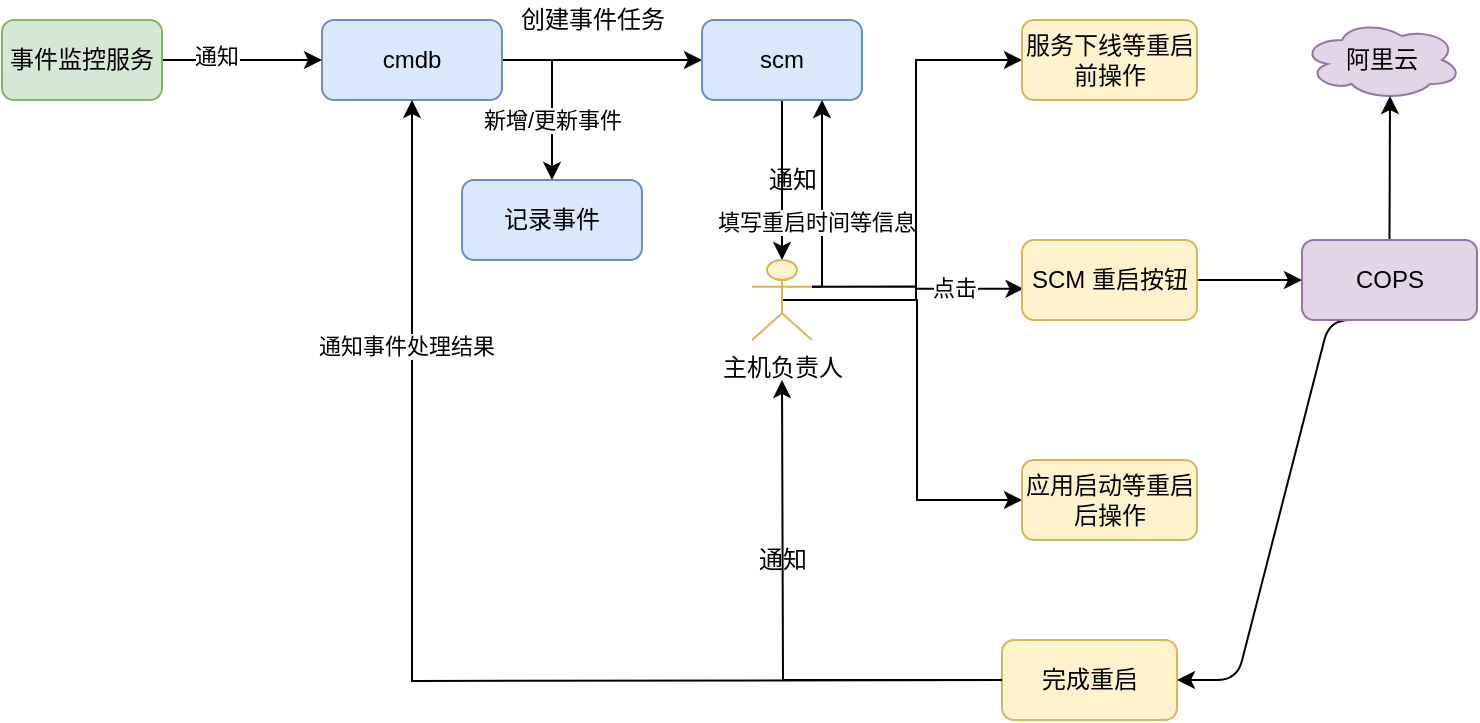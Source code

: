 <mxfile version="14.2.9" type="github"><diagram id="i3r9SRX2nsmY7t9XxCH-" name="Page-1"><mxGraphModel dx="886" dy="464" grid="1" gridSize="10" guides="1" tooltips="1" connect="1" arrows="1" fold="1" page="1" pageScale="1" pageWidth="827" pageHeight="1169" math="0" shadow="0"><root><mxCell id="0"/><mxCell id="1" parent="0"/><mxCell id="5iP_pvDfPiyhX8K3JkT0-7" style="edgeStyle=orthogonalEdgeStyle;rounded=0;orthogonalLoop=1;jettySize=auto;html=1;exitX=1;exitY=0.5;exitDx=0;exitDy=0;entryX=0;entryY=0.5;entryDx=0;entryDy=0;" parent="1" source="5iP_pvDfPiyhX8K3JkT0-1" target="5iP_pvDfPiyhX8K3JkT0-6" edge="1"><mxGeometry relative="1" as="geometry"/></mxCell><mxCell id="5iP_pvDfPiyhX8K3JkT0-44" style="edgeStyle=orthogonalEdgeStyle;rounded=0;orthogonalLoop=1;jettySize=auto;html=1;exitX=1;exitY=0.5;exitDx=0;exitDy=0;entryX=0.5;entryY=0;entryDx=0;entryDy=0;" parent="1" source="5iP_pvDfPiyhX8K3JkT0-1" target="5iP_pvDfPiyhX8K3JkT0-4" edge="1"><mxGeometry relative="1" as="geometry"/></mxCell><mxCell id="5iP_pvDfPiyhX8K3JkT0-47" value="新增/更新事件" style="edgeLabel;html=1;align=center;verticalAlign=middle;resizable=0;points=[];" parent="5iP_pvDfPiyhX8K3JkT0-44" vertex="1" connectable="0"><mxGeometry x="0.085" y="1" relative="1" as="geometry"><mxPoint x="-1.02" y="8.83" as="offset"/></mxGeometry></mxCell><mxCell id="5iP_pvDfPiyhX8K3JkT0-1" value="cmdb" style="rounded=1;whiteSpace=wrap;html=1;fillColor=#dae8fc;strokeColor=#6c8ebf;" parent="1" vertex="1"><mxGeometry x="200" y="180" width="90" height="40" as="geometry"/></mxCell><mxCell id="5iP_pvDfPiyhX8K3JkT0-3" style="edgeStyle=orthogonalEdgeStyle;rounded=0;orthogonalLoop=1;jettySize=auto;html=1;exitX=1;exitY=0.5;exitDx=0;exitDy=0;entryX=0;entryY=0.5;entryDx=0;entryDy=0;" parent="1" source="5iP_pvDfPiyhX8K3JkT0-2" target="5iP_pvDfPiyhX8K3JkT0-1" edge="1"><mxGeometry relative="1" as="geometry"><Array as="points"><mxPoint x="170" y="200"/><mxPoint x="170" y="200"/></Array></mxGeometry></mxCell><mxCell id="5iP_pvDfPiyhX8K3JkT0-9" value="通知" style="edgeLabel;html=1;align=center;verticalAlign=middle;resizable=0;points=[];" parent="5iP_pvDfPiyhX8K3JkT0-3" vertex="1" connectable="0"><mxGeometry x="-0.328" y="2" relative="1" as="geometry"><mxPoint as="offset"/></mxGeometry></mxCell><mxCell id="5iP_pvDfPiyhX8K3JkT0-2" value="事件监控服务" style="rounded=1;whiteSpace=wrap;html=1;fillColor=#d5e8d4;strokeColor=#82b366;" parent="1" vertex="1"><mxGeometry x="40" y="180" width="80" height="40" as="geometry"/></mxCell><mxCell id="5iP_pvDfPiyhX8K3JkT0-4" value="记录事件" style="rounded=1;whiteSpace=wrap;html=1;fillColor=#dae8fc;strokeColor=#6c8ebf;" parent="1" vertex="1"><mxGeometry x="270" y="260" width="90" height="40" as="geometry"/></mxCell><mxCell id="5iP_pvDfPiyhX8K3JkT0-11" style="edgeStyle=orthogonalEdgeStyle;rounded=0;orthogonalLoop=1;jettySize=auto;html=1;exitX=0.5;exitY=1;exitDx=0;exitDy=0;entryX=0.5;entryY=0;entryDx=0;entryDy=0;entryPerimeter=0;" parent="1" source="5iP_pvDfPiyhX8K3JkT0-6" target="5iP_pvDfPiyhX8K3JkT0-10" edge="1"><mxGeometry relative="1" as="geometry"><Array as="points"><mxPoint x="430" y="250"/><mxPoint x="430" y="250"/></Array></mxGeometry></mxCell><mxCell id="5iP_pvDfPiyhX8K3JkT0-6" value="scm" style="rounded=1;whiteSpace=wrap;html=1;fillColor=#dae8fc;strokeColor=#6c8ebf;" parent="1" vertex="1"><mxGeometry x="390" y="180" width="80" height="40" as="geometry"/></mxCell><mxCell id="5iP_pvDfPiyhX8K3JkT0-8" value="创建事件任务" style="text;html=1;align=center;verticalAlign=middle;resizable=0;points=[];autosize=1;" parent="1" vertex="1"><mxGeometry x="290" y="170" width="90" height="20" as="geometry"/></mxCell><mxCell id="5iP_pvDfPiyhX8K3JkT0-16" style="edgeStyle=orthogonalEdgeStyle;rounded=0;orthogonalLoop=1;jettySize=auto;html=1;exitX=1;exitY=0.333;exitDx=0;exitDy=0;exitPerimeter=0;entryX=0.75;entryY=1;entryDx=0;entryDy=0;" parent="1" source="5iP_pvDfPiyhX8K3JkT0-10" target="5iP_pvDfPiyhX8K3JkT0-6" edge="1"><mxGeometry relative="1" as="geometry"><mxPoint x="460" y="230" as="targetPoint"/><Array as="points"><mxPoint x="450" y="313"/></Array></mxGeometry></mxCell><mxCell id="5iP_pvDfPiyhX8K3JkT0-17" value="填写重启时间等信息" style="edgeLabel;html=1;align=center;verticalAlign=middle;resizable=0;points=[];" parent="5iP_pvDfPiyhX8K3JkT0-16" vertex="1" connectable="0"><mxGeometry x="-0.222" y="3" relative="1" as="geometry"><mxPoint as="offset"/></mxGeometry></mxCell><mxCell id="9OJKsBajb5OIBnNSfma5-2" style="edgeStyle=orthogonalEdgeStyle;rounded=0;orthogonalLoop=1;jettySize=auto;html=1;entryX=0;entryY=0.5;entryDx=0;entryDy=0;" edge="1" parent="1" source="5iP_pvDfPiyhX8K3JkT0-10" target="9OJKsBajb5OIBnNSfma5-1"><mxGeometry relative="1" as="geometry"><Array as="points"><mxPoint x="497" y="320"/><mxPoint x="497" y="200"/></Array></mxGeometry></mxCell><mxCell id="9OJKsBajb5OIBnNSfma5-5" style="edgeStyle=orthogonalEdgeStyle;rounded=0;orthogonalLoop=1;jettySize=auto;html=1;exitX=1;exitY=0.333;exitDx=0;exitDy=0;exitPerimeter=0;entryX=0.009;entryY=0.61;entryDx=0;entryDy=0;entryPerimeter=0;" edge="1" parent="1" source="5iP_pvDfPiyhX8K3JkT0-10" target="9OJKsBajb5OIBnNSfma5-4"><mxGeometry relative="1" as="geometry"><Array as="points"><mxPoint x="497" y="313"/><mxPoint x="497" y="314"/></Array></mxGeometry></mxCell><mxCell id="9OJKsBajb5OIBnNSfma5-6" value="点击" style="edgeLabel;html=1;align=center;verticalAlign=middle;resizable=0;points=[];" vertex="1" connectable="0" parent="9OJKsBajb5OIBnNSfma5-5"><mxGeometry x="0.35" y="1" relative="1" as="geometry"><mxPoint as="offset"/></mxGeometry></mxCell><mxCell id="9OJKsBajb5OIBnNSfma5-10" style="edgeStyle=orthogonalEdgeStyle;rounded=0;orthogonalLoop=1;jettySize=auto;html=1;exitX=0.5;exitY=0.5;exitDx=0;exitDy=0;exitPerimeter=0;entryX=0;entryY=0.5;entryDx=0;entryDy=0;" edge="1" parent="1" source="5iP_pvDfPiyhX8K3JkT0-10" target="9OJKsBajb5OIBnNSfma5-3"><mxGeometry relative="1" as="geometry"/></mxCell><mxCell id="5iP_pvDfPiyhX8K3JkT0-10" value="主机负责人" style="shape=umlActor;verticalLabelPosition=bottom;verticalAlign=top;html=1;outlineConnect=0;fillColor=#fff2cc;strokeColor=#d6b656;" parent="1" vertex="1"><mxGeometry x="415" y="300" width="30" height="40" as="geometry"/></mxCell><mxCell id="5iP_pvDfPiyhX8K3JkT0-12" value="通知" style="text;html=1;align=center;verticalAlign=middle;resizable=0;points=[];autosize=1;" parent="1" vertex="1"><mxGeometry x="415" y="250" width="40" height="20" as="geometry"/></mxCell><mxCell id="5iP_pvDfPiyhX8K3JkT0-29" style="edgeStyle=orthogonalEdgeStyle;rounded=0;orthogonalLoop=1;jettySize=auto;html=1;exitX=1;exitY=0.5;exitDx=0;exitDy=0;entryX=1;entryY=0.5;entryDx=0;entryDy=0;" parent="1" edge="1"><mxGeometry relative="1" as="geometry"><mxPoint x="727.5" y="400" as="sourcePoint"/><mxPoint x="727.5" y="400" as="targetPoint"/></mxGeometry></mxCell><mxCell id="5iP_pvDfPiyhX8K3JkT0-27" value="阿里云" style="ellipse;shape=cloud;whiteSpace=wrap;html=1;fillColor=#e1d5e7;strokeColor=#9673a6;" parent="1" vertex="1"><mxGeometry x="690" y="180" width="80" height="40" as="geometry"/></mxCell><mxCell id="5iP_pvDfPiyhX8K3JkT0-39" style="edgeStyle=orthogonalEdgeStyle;rounded=0;orthogonalLoop=1;jettySize=auto;html=1;exitX=0;exitY=0.5;exitDx=0;exitDy=0;" parent="1" source="5iP_pvDfPiyhX8K3JkT0-32" edge="1"><mxGeometry relative="1" as="geometry"><mxPoint x="430" y="360" as="targetPoint"/></mxGeometry></mxCell><mxCell id="5iP_pvDfPiyhX8K3JkT0-32" value="完成重启" style="rounded=1;whiteSpace=wrap;html=1;fillColor=#fff2cc;strokeColor=#d6b656;" parent="1" vertex="1"><mxGeometry x="540" y="490" width="87.5" height="40" as="geometry"/></mxCell><mxCell id="5iP_pvDfPiyhX8K3JkT0-40" value="通知" style="text;html=1;align=center;verticalAlign=middle;resizable=0;points=[];autosize=1;" parent="1" vertex="1"><mxGeometry x="410" y="440" width="40" height="20" as="geometry"/></mxCell><mxCell id="5iP_pvDfPiyhX8K3JkT0-43" style="edgeStyle=orthogonalEdgeStyle;rounded=0;orthogonalLoop=1;jettySize=auto;html=1;exitX=0.5;exitY=1;exitDx=0;exitDy=0;" parent="1" source="5iP_pvDfPiyhX8K3JkT0-4" target="5iP_pvDfPiyhX8K3JkT0-4" edge="1"><mxGeometry relative="1" as="geometry"/></mxCell><mxCell id="5iP_pvDfPiyhX8K3JkT0-45" style="edgeStyle=orthogonalEdgeStyle;rounded=0;orthogonalLoop=1;jettySize=auto;html=1;entryX=0.5;entryY=1;entryDx=0;entryDy=0;" parent="1" target="5iP_pvDfPiyhX8K3JkT0-1" edge="1"><mxGeometry relative="1" as="geometry"><mxPoint x="540" y="510" as="sourcePoint"/><mxPoint x="440" y="370" as="targetPoint"/></mxGeometry></mxCell><mxCell id="5iP_pvDfPiyhX8K3JkT0-46" value="通知事件处理结果" style="edgeLabel;html=1;align=center;verticalAlign=middle;resizable=0;points=[];" parent="5iP_pvDfPiyhX8K3JkT0-45" vertex="1" connectable="0"><mxGeometry x="0.581" y="3" relative="1" as="geometry"><mxPoint as="offset"/></mxGeometry></mxCell><mxCell id="gknVpUDaEv0PR_SWmP1g-4" style="edgeStyle=none;rounded=0;orthogonalLoop=1;jettySize=auto;html=1;exitX=0.5;exitY=1;exitDx=0;exitDy=0;" parent="1" edge="1"><mxGeometry relative="1" as="geometry"><mxPoint x="605" y="220" as="sourcePoint"/><mxPoint x="605" y="220" as="targetPoint"/></mxGeometry></mxCell><mxCell id="9OJKsBajb5OIBnNSfma5-1" value="服务下线等重启前操作" style="rounded=1;whiteSpace=wrap;html=1;fillColor=#fff2cc;strokeColor=#d6b656;" vertex="1" parent="1"><mxGeometry x="550" y="180" width="87.5" height="40" as="geometry"/></mxCell><mxCell id="9OJKsBajb5OIBnNSfma5-3" value="应用启动等重启后操作" style="rounded=1;whiteSpace=wrap;html=1;fillColor=#fff2cc;strokeColor=#d6b656;" vertex="1" parent="1"><mxGeometry x="550" y="400" width="87.5" height="40" as="geometry"/></mxCell><mxCell id="9OJKsBajb5OIBnNSfma5-17" style="edgeStyle=none;rounded=0;orthogonalLoop=1;jettySize=auto;html=1;entryX=0;entryY=0.5;entryDx=0;entryDy=0;" edge="1" parent="1" source="9OJKsBajb5OIBnNSfma5-4" target="9OJKsBajb5OIBnNSfma5-15"><mxGeometry relative="1" as="geometry"/></mxCell><mxCell id="9OJKsBajb5OIBnNSfma5-4" value="SCM 重启按钮" style="rounded=1;whiteSpace=wrap;html=1;fillColor=#fff2cc;strokeColor=#d6b656;" vertex="1" parent="1"><mxGeometry x="550" y="290" width="87.5" height="40" as="geometry"/></mxCell><mxCell id="9OJKsBajb5OIBnNSfma5-16" style="edgeStyle=none;rounded=0;orthogonalLoop=1;jettySize=auto;html=1;exitX=0.5;exitY=0;exitDx=0;exitDy=0;entryX=0.55;entryY=0.95;entryDx=0;entryDy=0;entryPerimeter=0;" edge="1" parent="1" source="9OJKsBajb5OIBnNSfma5-15" target="5iP_pvDfPiyhX8K3JkT0-27"><mxGeometry relative="1" as="geometry"/></mxCell><mxCell id="9OJKsBajb5OIBnNSfma5-22" style="edgeStyle=entityRelationEdgeStyle;rounded=1;orthogonalLoop=1;jettySize=auto;html=1;exitX=0.5;exitY=1;exitDx=0;exitDy=0;" edge="1" parent="1" source="9OJKsBajb5OIBnNSfma5-15" target="5iP_pvDfPiyhX8K3JkT0-32"><mxGeometry relative="1" as="geometry"/></mxCell><mxCell id="9OJKsBajb5OIBnNSfma5-15" value="COPS" style="rounded=1;whiteSpace=wrap;html=1;fillColor=#e1d5e7;strokeColor=#9673a6;" vertex="1" parent="1"><mxGeometry x="690" y="290" width="87.5" height="40" as="geometry"/></mxCell></root></mxGraphModel></diagram></mxfile>